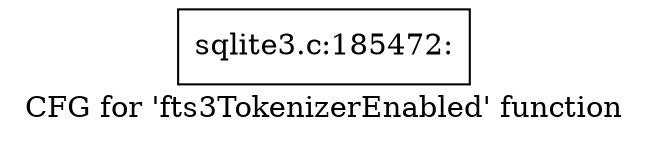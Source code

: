 digraph "CFG for 'fts3TokenizerEnabled' function" {
	label="CFG for 'fts3TokenizerEnabled' function";

	Node0x55c0face8170 [shape=record,label="{sqlite3.c:185472:}"];
}
